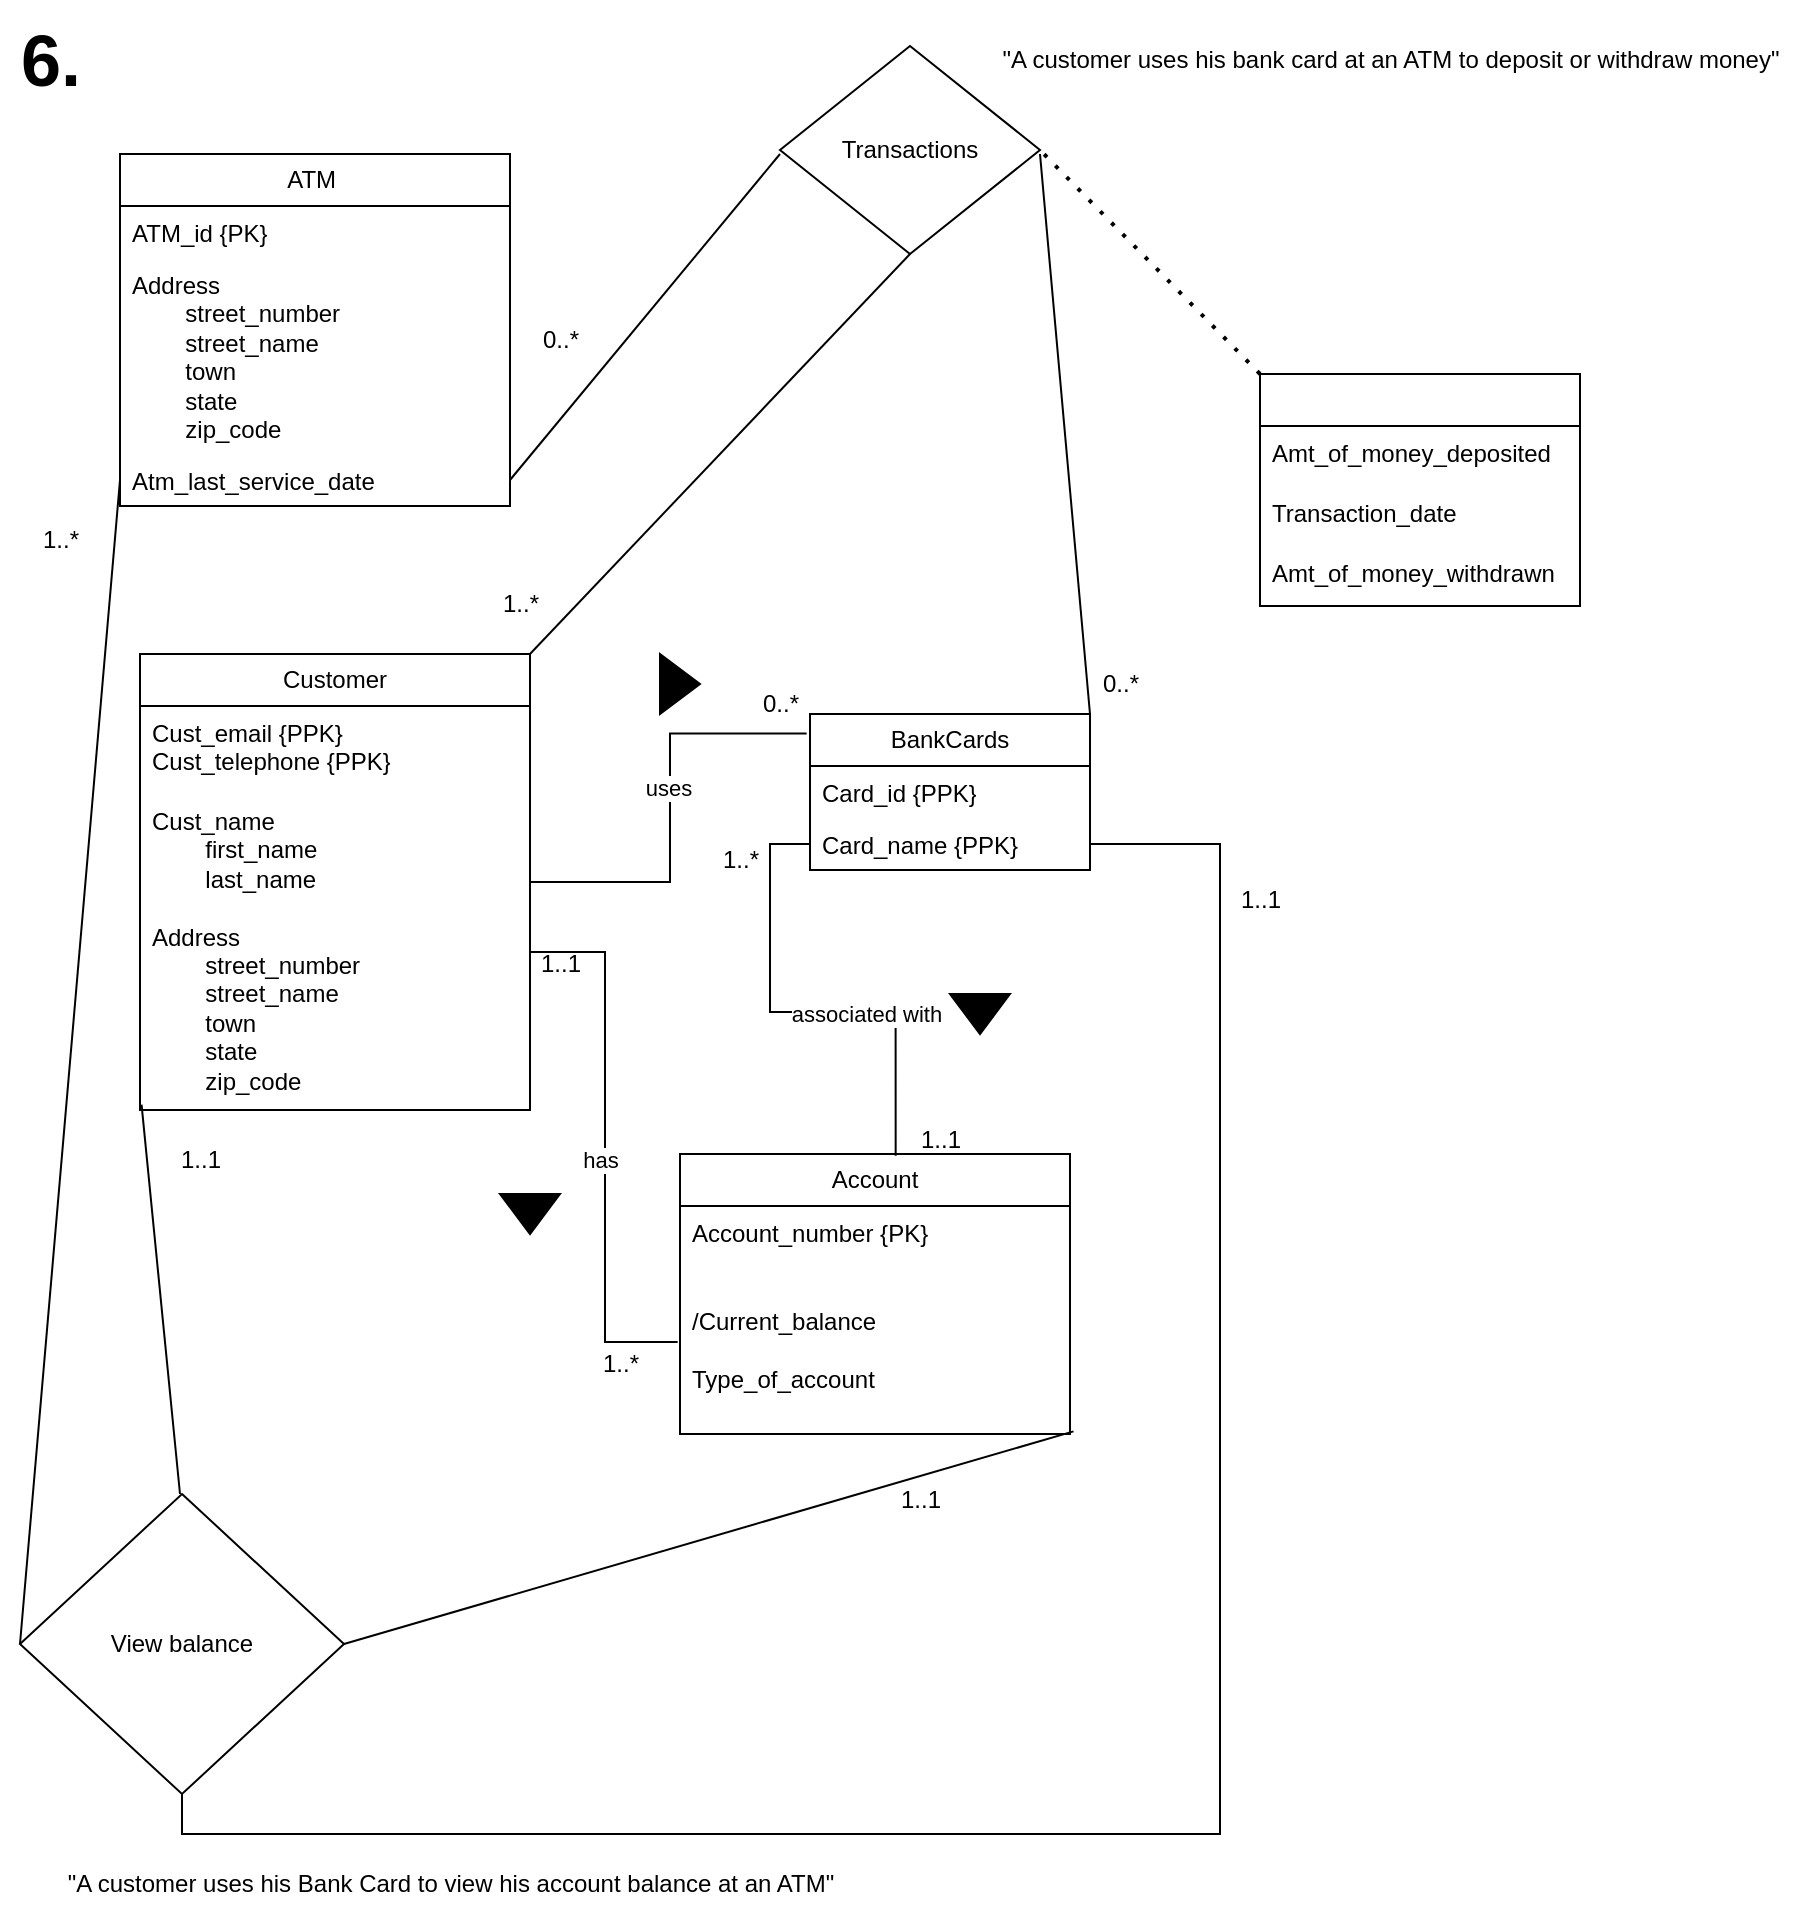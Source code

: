 <mxfile version="26.0.4" pages="2">
  <diagram name="Page-1" id="ic6PuJe5wDA6-Vsm8G3W">
    <mxGraphModel dx="1801" dy="900" grid="1" gridSize="10" guides="1" tooltips="1" connect="1" arrows="1" fold="1" page="1" pageScale="1" pageWidth="850" pageHeight="1100" math="0" shadow="0">
      <root>
        <mxCell id="0" />
        <mxCell id="1" parent="0" />
        <mxCell id="egMRJJg88eFXX2-UW7VG-1" value="&lt;b&gt;&lt;font style=&quot;font-size: 36px;&quot;&gt;6.&amp;nbsp;&lt;/font&gt;&lt;/b&gt;" style="text;html=1;align=center;verticalAlign=middle;resizable=0;points=[];autosize=1;strokeColor=none;fillColor=none;" vertex="1" parent="1">
          <mxGeometry x="20" y="63" width="60" height="60" as="geometry" />
        </mxCell>
        <mxCell id="egMRJJg88eFXX2-UW7VG-2" value="ATM&amp;nbsp;" style="swimlane;fontStyle=0;childLayout=stackLayout;horizontal=1;startSize=26;fillColor=none;horizontalStack=0;resizeParent=1;resizeParentMax=0;resizeLast=0;collapsible=1;marginBottom=0;whiteSpace=wrap;html=1;" vertex="1" parent="1">
          <mxGeometry x="80" y="140" width="195" height="176" as="geometry" />
        </mxCell>
        <mxCell id="egMRJJg88eFXX2-UW7VG-3" value="ATM_id {PK}&amp;nbsp;" style="text;strokeColor=none;fillColor=none;align=left;verticalAlign=top;spacingLeft=4;spacingRight=4;overflow=hidden;rotatable=0;points=[[0,0.5],[1,0.5]];portConstraint=eastwest;whiteSpace=wrap;html=1;" vertex="1" parent="egMRJJg88eFXX2-UW7VG-2">
          <mxGeometry y="26" width="195" height="26" as="geometry" />
        </mxCell>
        <mxCell id="egMRJJg88eFXX2-UW7VG-4" value="Address&lt;div&gt;&lt;span style=&quot;white-space: pre;&quot;&gt;&#x9;&lt;/span&gt;street_number&lt;br&gt;&lt;/div&gt;&lt;div&gt;&lt;span style=&quot;white-space: pre;&quot;&gt;&#x9;&lt;/span&gt;street_name&lt;br&gt;&lt;/div&gt;&lt;div&gt;&lt;span style=&quot;white-space: pre;&quot;&gt;&#x9;&lt;/span&gt;town&lt;br&gt;&lt;/div&gt;&lt;div&gt;&lt;span style=&quot;white-space: pre;&quot;&gt;&#x9;&lt;/span&gt;state&lt;br&gt;&lt;/div&gt;&lt;div&gt;&lt;span style=&quot;white-space: pre;&quot;&gt;&#x9;&lt;/span&gt;zip_code&lt;br&gt;&lt;/div&gt;" style="text;strokeColor=none;fillColor=none;align=left;verticalAlign=top;spacingLeft=4;spacingRight=4;overflow=hidden;rotatable=0;points=[[0,0.5],[1,0.5]];portConstraint=eastwest;whiteSpace=wrap;html=1;" vertex="1" parent="egMRJJg88eFXX2-UW7VG-2">
          <mxGeometry y="52" width="195" height="98" as="geometry" />
        </mxCell>
        <mxCell id="egMRJJg88eFXX2-UW7VG-5" value="Atm_last_service_date" style="text;strokeColor=none;fillColor=none;align=left;verticalAlign=top;spacingLeft=4;spacingRight=4;overflow=hidden;rotatable=0;points=[[0,0.5],[1,0.5]];portConstraint=eastwest;whiteSpace=wrap;html=1;" vertex="1" parent="egMRJJg88eFXX2-UW7VG-2">
          <mxGeometry y="150" width="195" height="26" as="geometry" />
        </mxCell>
        <mxCell id="egMRJJg88eFXX2-UW7VG-6" value="Customer" style="swimlane;fontStyle=0;childLayout=stackLayout;horizontal=1;startSize=26;fillColor=none;horizontalStack=0;resizeParent=1;resizeParentMax=0;resizeLast=0;collapsible=1;marginBottom=0;whiteSpace=wrap;html=1;" vertex="1" parent="1">
          <mxGeometry x="90" y="390" width="195" height="228" as="geometry" />
        </mxCell>
        <mxCell id="egMRJJg88eFXX2-UW7VG-7" value="Cust_email {PPK}&lt;div&gt;Cust_telephone {PPK}&lt;/div&gt;" style="text;strokeColor=none;fillColor=none;align=left;verticalAlign=top;spacingLeft=4;spacingRight=4;overflow=hidden;rotatable=0;points=[[0,0.5],[1,0.5]];portConstraint=eastwest;whiteSpace=wrap;html=1;" vertex="1" parent="egMRJJg88eFXX2-UW7VG-6">
          <mxGeometry y="26" width="195" height="44" as="geometry" />
        </mxCell>
        <mxCell id="egMRJJg88eFXX2-UW7VG-8" value="Cust_name&lt;div&gt;&lt;span style=&quot;white-space: pre;&quot;&gt;&#x9;&lt;/span&gt;first_name&lt;br&gt;&lt;/div&gt;&lt;div&gt;&lt;span style=&quot;white-space: pre;&quot;&gt;&#x9;&lt;/span&gt;last_name&lt;br&gt;&lt;/div&gt;&lt;div&gt;&lt;br&gt;&lt;/div&gt;&lt;div&gt;Address&lt;/div&gt;&lt;div&gt;&lt;span style=&quot;white-space: pre;&quot;&gt;&#x9;&lt;/span&gt;street_number&lt;br&gt;&lt;/div&gt;&lt;div&gt;&lt;span style=&quot;white-space: pre;&quot;&gt;&#x9;&lt;/span&gt;street_name&lt;br&gt;&lt;/div&gt;&lt;div&gt;&lt;span style=&quot;white-space: pre;&quot;&gt;&#x9;&lt;/span&gt;town&lt;br&gt;&lt;/div&gt;&lt;div&gt;&lt;span style=&quot;white-space: pre;&quot;&gt;&#x9;&lt;/span&gt;state&lt;br&gt;&lt;/div&gt;&lt;div&gt;&lt;span style=&quot;white-space: pre;&quot;&gt;&#x9;&lt;/span&gt;zip_code&lt;br&gt;&lt;/div&gt;&lt;div&gt;&lt;br&gt;&lt;/div&gt;" style="text;strokeColor=none;fillColor=none;align=left;verticalAlign=top;spacingLeft=4;spacingRight=4;overflow=hidden;rotatable=0;points=[[0,0.5],[1,0.5]];portConstraint=eastwest;whiteSpace=wrap;html=1;" vertex="1" parent="egMRJJg88eFXX2-UW7VG-6">
          <mxGeometry y="70" width="195" height="158" as="geometry" />
        </mxCell>
        <mxCell id="egMRJJg88eFXX2-UW7VG-11" value="BankCards" style="swimlane;fontStyle=0;childLayout=stackLayout;horizontal=1;startSize=26;fillColor=none;horizontalStack=0;resizeParent=1;resizeParentMax=0;resizeLast=0;collapsible=1;marginBottom=0;whiteSpace=wrap;html=1;" vertex="1" parent="1">
          <mxGeometry x="425" y="420" width="140" height="78" as="geometry">
            <mxRectangle x="425" y="420" width="100" height="30" as="alternateBounds" />
          </mxGeometry>
        </mxCell>
        <mxCell id="egMRJJg88eFXX2-UW7VG-12" value="Card_id {PPK}" style="text;strokeColor=none;fillColor=none;align=left;verticalAlign=top;spacingLeft=4;spacingRight=4;overflow=hidden;rotatable=0;points=[[0,0.5],[1,0.5]];portConstraint=eastwest;whiteSpace=wrap;html=1;" vertex="1" parent="egMRJJg88eFXX2-UW7VG-11">
          <mxGeometry y="26" width="140" height="26" as="geometry" />
        </mxCell>
        <mxCell id="egMRJJg88eFXX2-UW7VG-13" value="Card_name {PPK}" style="text;strokeColor=none;fillColor=none;align=left;verticalAlign=top;spacingLeft=4;spacingRight=4;overflow=hidden;rotatable=0;points=[[0,0.5],[1,0.5]];portConstraint=eastwest;whiteSpace=wrap;html=1;" vertex="1" parent="egMRJJg88eFXX2-UW7VG-11">
          <mxGeometry y="52" width="140" height="26" as="geometry" />
        </mxCell>
        <mxCell id="egMRJJg88eFXX2-UW7VG-15" value="Account" style="swimlane;fontStyle=0;childLayout=stackLayout;horizontal=1;startSize=26;fillColor=none;horizontalStack=0;resizeParent=1;resizeParentMax=0;resizeLast=0;collapsible=1;marginBottom=0;whiteSpace=wrap;html=1;" vertex="1" parent="1">
          <mxGeometry x="360" y="640" width="195" height="140" as="geometry" />
        </mxCell>
        <mxCell id="egMRJJg88eFXX2-UW7VG-16" value="Account_number {PK}" style="text;strokeColor=none;fillColor=none;align=left;verticalAlign=top;spacingLeft=4;spacingRight=4;overflow=hidden;rotatable=0;points=[[0,0.5],[1,0.5]];portConstraint=eastwest;whiteSpace=wrap;html=1;" vertex="1" parent="egMRJJg88eFXX2-UW7VG-15">
          <mxGeometry y="26" width="195" height="44" as="geometry" />
        </mxCell>
        <mxCell id="egMRJJg88eFXX2-UW7VG-17" value="&lt;div&gt;/Current_balance&lt;/div&gt;&lt;div&gt;&lt;br&gt;&lt;/div&gt;&lt;div&gt;Type_of_account&lt;/div&gt;" style="text;strokeColor=none;fillColor=none;align=left;verticalAlign=top;spacingLeft=4;spacingRight=4;overflow=hidden;rotatable=0;points=[[0,0.5],[1,0.5]];portConstraint=eastwest;whiteSpace=wrap;html=1;" vertex="1" parent="egMRJJg88eFXX2-UW7VG-15">
          <mxGeometry y="70" width="195" height="70" as="geometry" />
        </mxCell>
        <mxCell id="egMRJJg88eFXX2-UW7VG-18" style="edgeStyle=orthogonalEdgeStyle;rounded=0;orthogonalLoop=1;jettySize=auto;html=1;entryX=-0.006;entryY=0.343;entryDx=0;entryDy=0;entryPerimeter=0;endArrow=none;endFill=0;" edge="1" parent="1" source="egMRJJg88eFXX2-UW7VG-8" target="egMRJJg88eFXX2-UW7VG-17">
          <mxGeometry relative="1" as="geometry" />
        </mxCell>
        <mxCell id="egMRJJg88eFXX2-UW7VG-19" value="has" style="edgeLabel;html=1;align=center;verticalAlign=middle;resizable=0;points=[];" vertex="1" connectable="0" parent="egMRJJg88eFXX2-UW7VG-18">
          <mxGeometry x="0.044" y="-3" relative="1" as="geometry">
            <mxPoint y="1" as="offset" />
          </mxGeometry>
        </mxCell>
        <mxCell id="egMRJJg88eFXX2-UW7VG-20" value="1..*" style="text;html=1;align=center;verticalAlign=middle;resizable=0;points=[];autosize=1;strokeColor=none;fillColor=none;" vertex="1" parent="1">
          <mxGeometry x="310" y="730" width="40" height="30" as="geometry" />
        </mxCell>
        <mxCell id="egMRJJg88eFXX2-UW7VG-21" value="1..1" style="text;html=1;align=center;verticalAlign=middle;resizable=0;points=[];autosize=1;strokeColor=none;fillColor=none;" vertex="1" parent="1">
          <mxGeometry x="280" y="530" width="40" height="30" as="geometry" />
        </mxCell>
        <mxCell id="egMRJJg88eFXX2-UW7VG-22" value="" style="triangle;whiteSpace=wrap;html=1;fillColor=#000000;direction=south;" vertex="1" parent="1">
          <mxGeometry x="270" y="660" width="30" height="20" as="geometry" />
        </mxCell>
        <mxCell id="egMRJJg88eFXX2-UW7VG-23" style="edgeStyle=orthogonalEdgeStyle;rounded=0;orthogonalLoop=1;jettySize=auto;html=1;entryX=0.553;entryY=0.006;entryDx=0;entryDy=0;entryPerimeter=0;endArrow=none;endFill=0;" edge="1" parent="1" source="egMRJJg88eFXX2-UW7VG-13" target="egMRJJg88eFXX2-UW7VG-15">
          <mxGeometry relative="1" as="geometry" />
        </mxCell>
        <mxCell id="egMRJJg88eFXX2-UW7VG-24" value="associated with" style="edgeLabel;html=1;align=center;verticalAlign=middle;resizable=0;points=[];" vertex="1" connectable="0" parent="egMRJJg88eFXX2-UW7VG-23">
          <mxGeometry x="0.268" y="-1" relative="1" as="geometry">
            <mxPoint as="offset" />
          </mxGeometry>
        </mxCell>
        <mxCell id="egMRJJg88eFXX2-UW7VG-25" value="" style="triangle;whiteSpace=wrap;html=1;fillColor=#000000;direction=south;" vertex="1" parent="1">
          <mxGeometry x="495" y="560" width="30" height="20" as="geometry" />
        </mxCell>
        <mxCell id="egMRJJg88eFXX2-UW7VG-26" value="1..1" style="text;html=1;align=center;verticalAlign=middle;resizable=0;points=[];autosize=1;strokeColor=none;fillColor=none;" vertex="1" parent="1">
          <mxGeometry x="470" y="618" width="40" height="30" as="geometry" />
        </mxCell>
        <mxCell id="egMRJJg88eFXX2-UW7VG-27" value="1..*" style="text;html=1;align=center;verticalAlign=middle;resizable=0;points=[];autosize=1;strokeColor=none;fillColor=none;" vertex="1" parent="1">
          <mxGeometry x="370" y="478" width="40" height="30" as="geometry" />
        </mxCell>
        <mxCell id="egMRJJg88eFXX2-UW7VG-32" style="edgeStyle=orthogonalEdgeStyle;rounded=0;orthogonalLoop=1;jettySize=auto;html=1;entryX=-0.012;entryY=0.125;entryDx=0;entryDy=0;entryPerimeter=0;endArrow=none;endFill=0;" edge="1" parent="1" source="egMRJJg88eFXX2-UW7VG-6" target="egMRJJg88eFXX2-UW7VG-11">
          <mxGeometry relative="1" as="geometry" />
        </mxCell>
        <mxCell id="egMRJJg88eFXX2-UW7VG-33" value="uses" style="edgeLabel;html=1;align=center;verticalAlign=middle;resizable=0;points=[];" vertex="1" connectable="0" parent="egMRJJg88eFXX2-UW7VG-32">
          <mxGeometry x="0.106" y="1" relative="1" as="geometry">
            <mxPoint as="offset" />
          </mxGeometry>
        </mxCell>
        <mxCell id="egMRJJg88eFXX2-UW7VG-34" value="" style="triangle;whiteSpace=wrap;html=1;fillColor=#000000;direction=east;" vertex="1" parent="1">
          <mxGeometry x="350" y="390" width="20" height="30" as="geometry" />
        </mxCell>
        <mxCell id="egMRJJg88eFXX2-UW7VG-35" value="0..*" style="text;html=1;align=center;verticalAlign=middle;resizable=0;points=[];autosize=1;strokeColor=none;fillColor=none;" vertex="1" parent="1">
          <mxGeometry x="390" y="400" width="40" height="30" as="geometry" />
        </mxCell>
        <mxCell id="8uRmYEmezhyoSR5zkV-J-1" value="Transactions" style="rhombus;whiteSpace=wrap;html=1;" vertex="1" parent="1">
          <mxGeometry x="410" y="86" width="130" height="104" as="geometry" />
        </mxCell>
        <mxCell id="8uRmYEmezhyoSR5zkV-J-2" value="" style="endArrow=none;html=1;rounded=0;exitX=1;exitY=0.5;exitDx=0;exitDy=0;" edge="1" parent="1" source="egMRJJg88eFXX2-UW7VG-5">
          <mxGeometry width="50" height="50" relative="1" as="geometry">
            <mxPoint x="360" y="190" as="sourcePoint" />
            <mxPoint x="410" y="140" as="targetPoint" />
          </mxGeometry>
        </mxCell>
        <mxCell id="8uRmYEmezhyoSR5zkV-J-3" value="" style="endArrow=none;html=1;rounded=0;exitX=1;exitY=0;exitDx=0;exitDy=0;" edge="1" parent="1" source="egMRJJg88eFXX2-UW7VG-6">
          <mxGeometry width="50" height="50" relative="1" as="geometry">
            <mxPoint x="425" y="240" as="sourcePoint" />
            <mxPoint x="475" y="190" as="targetPoint" />
          </mxGeometry>
        </mxCell>
        <mxCell id="8uRmYEmezhyoSR5zkV-J-4" value="" style="endArrow=none;html=1;rounded=0;exitX=1;exitY=0;exitDx=0;exitDy=0;" edge="1" parent="1" source="egMRJJg88eFXX2-UW7VG-11">
          <mxGeometry width="50" height="50" relative="1" as="geometry">
            <mxPoint x="490" y="190" as="sourcePoint" />
            <mxPoint x="540" y="140" as="targetPoint" />
          </mxGeometry>
        </mxCell>
        <mxCell id="8uRmYEmezhyoSR5zkV-J-8" value="" style="swimlane;fontStyle=0;childLayout=stackLayout;horizontal=1;startSize=26;horizontalStack=0;resizeParent=1;resizeParentMax=0;resizeLast=0;collapsible=1;marginBottom=0;align=center;fontSize=14;" vertex="1" parent="1">
          <mxGeometry x="650" y="250" width="160" height="116" as="geometry" />
        </mxCell>
        <mxCell id="8uRmYEmezhyoSR5zkV-J-9" value="Amt_of_money_deposited" style="text;strokeColor=none;fillColor=none;spacingLeft=4;spacingRight=4;overflow=hidden;rotatable=0;points=[[0,0.5],[1,0.5]];portConstraint=eastwest;fontSize=12;whiteSpace=wrap;html=1;" vertex="1" parent="8uRmYEmezhyoSR5zkV-J-8">
          <mxGeometry y="26" width="160" height="30" as="geometry" />
        </mxCell>
        <mxCell id="8uRmYEmezhyoSR5zkV-J-10" value="Transaction_date" style="text;strokeColor=none;fillColor=none;spacingLeft=4;spacingRight=4;overflow=hidden;rotatable=0;points=[[0,0.5],[1,0.5]];portConstraint=eastwest;fontSize=12;whiteSpace=wrap;html=1;" vertex="1" parent="8uRmYEmezhyoSR5zkV-J-8">
          <mxGeometry y="56" width="160" height="30" as="geometry" />
        </mxCell>
        <mxCell id="8uRmYEmezhyoSR5zkV-J-11" value="Amt_of_money_withdrawn" style="text;strokeColor=none;fillColor=none;spacingLeft=4;spacingRight=4;overflow=hidden;rotatable=0;points=[[0,0.5],[1,0.5]];portConstraint=eastwest;fontSize=12;whiteSpace=wrap;html=1;" vertex="1" parent="8uRmYEmezhyoSR5zkV-J-8">
          <mxGeometry y="86" width="160" height="30" as="geometry" />
        </mxCell>
        <mxCell id="8uRmYEmezhyoSR5zkV-J-12" value="" style="endArrow=none;dashed=1;html=1;dashPattern=1 3;strokeWidth=2;rounded=0;entryX=1;entryY=0.5;entryDx=0;entryDy=0;" edge="1" parent="1" target="8uRmYEmezhyoSR5zkV-J-1">
          <mxGeometry width="50" height="50" relative="1" as="geometry">
            <mxPoint x="650" y="250" as="sourcePoint" />
            <mxPoint x="700" y="200" as="targetPoint" />
          </mxGeometry>
        </mxCell>
        <mxCell id="8uRmYEmezhyoSR5zkV-J-13" value="&quot;A customer uses his bank card at an ATM to deposit or withdraw money&quot;" style="text;html=1;align=center;verticalAlign=middle;resizable=0;points=[];autosize=1;strokeColor=none;fillColor=none;" vertex="1" parent="1">
          <mxGeometry x="510" y="78" width="410" height="30" as="geometry" />
        </mxCell>
        <mxCell id="8uRmYEmezhyoSR5zkV-J-14" value="0..*" style="text;html=1;align=center;verticalAlign=middle;resizable=0;points=[];autosize=1;strokeColor=none;fillColor=none;" vertex="1" parent="1">
          <mxGeometry x="280" y="218" width="40" height="30" as="geometry" />
        </mxCell>
        <mxCell id="8uRmYEmezhyoSR5zkV-J-15" value="1..*" style="text;html=1;align=center;verticalAlign=middle;resizable=0;points=[];autosize=1;strokeColor=none;fillColor=none;" vertex="1" parent="1">
          <mxGeometry x="260" y="350" width="40" height="30" as="geometry" />
        </mxCell>
        <mxCell id="8uRmYEmezhyoSR5zkV-J-16" value="0..*" style="text;html=1;align=center;verticalAlign=middle;resizable=0;points=[];autosize=1;strokeColor=none;fillColor=none;" vertex="1" parent="1">
          <mxGeometry x="560" y="390" width="40" height="30" as="geometry" />
        </mxCell>
        <mxCell id="8uRmYEmezhyoSR5zkV-J-19" value="View balance" style="rhombus;whiteSpace=wrap;html=1;" vertex="1" parent="1">
          <mxGeometry x="30" y="810" width="162" height="150" as="geometry" />
        </mxCell>
        <mxCell id="8uRmYEmezhyoSR5zkV-J-20" value="" style="endArrow=none;html=1;rounded=0;entryX=0;entryY=0.5;entryDx=0;entryDy=0;exitX=0;exitY=0.5;exitDx=0;exitDy=0;" edge="1" parent="1" source="8uRmYEmezhyoSR5zkV-J-19" target="egMRJJg88eFXX2-UW7VG-5">
          <mxGeometry width="50" height="50" relative="1" as="geometry">
            <mxPoint x="60" y="900" as="sourcePoint" />
            <mxPoint x="110" y="850" as="targetPoint" />
          </mxGeometry>
        </mxCell>
        <mxCell id="8uRmYEmezhyoSR5zkV-J-21" value="" style="endArrow=none;html=1;rounded=0;exitX=1;exitY=0.5;exitDx=0;exitDy=0;entryX=1.009;entryY=0.981;entryDx=0;entryDy=0;entryPerimeter=0;" edge="1" parent="1" source="8uRmYEmezhyoSR5zkV-J-19" target="egMRJJg88eFXX2-UW7VG-17">
          <mxGeometry width="50" height="50" relative="1" as="geometry">
            <mxPoint x="220" y="880" as="sourcePoint" />
            <mxPoint x="270" y="830" as="targetPoint" />
          </mxGeometry>
        </mxCell>
        <mxCell id="8uRmYEmezhyoSR5zkV-J-22" style="edgeStyle=orthogonalEdgeStyle;rounded=0;orthogonalLoop=1;jettySize=auto;html=1;entryX=0.5;entryY=1;entryDx=0;entryDy=0;endArrow=none;endFill=0;" edge="1" parent="1" source="egMRJJg88eFXX2-UW7VG-13" target="8uRmYEmezhyoSR5zkV-J-19">
          <mxGeometry relative="1" as="geometry">
            <Array as="points">
              <mxPoint x="630" y="485" />
              <mxPoint x="630" y="980" />
              <mxPoint x="111" y="980" />
            </Array>
          </mxGeometry>
        </mxCell>
        <mxCell id="8uRmYEmezhyoSR5zkV-J-23" value="" style="endArrow=none;html=1;rounded=0;entryX=0.004;entryY=0.983;entryDx=0;entryDy=0;entryPerimeter=0;" edge="1" parent="1" target="egMRJJg88eFXX2-UW7VG-8">
          <mxGeometry width="50" height="50" relative="1" as="geometry">
            <mxPoint x="110" y="810" as="sourcePoint" />
            <mxPoint x="160" y="760" as="targetPoint" />
          </mxGeometry>
        </mxCell>
        <mxCell id="8uRmYEmezhyoSR5zkV-J-24" value="&quot;A customer uses his Bank Card to view his account balance at an ATM&quot;" style="text;html=1;align=center;verticalAlign=middle;resizable=0;points=[];autosize=1;strokeColor=none;fillColor=none;" vertex="1" parent="1">
          <mxGeometry x="40" y="990" width="410" height="30" as="geometry" />
        </mxCell>
        <mxCell id="8uRmYEmezhyoSR5zkV-J-25" value="1..1" style="text;html=1;align=center;verticalAlign=middle;resizable=0;points=[];autosize=1;strokeColor=none;fillColor=none;" vertex="1" parent="1">
          <mxGeometry x="460" y="798" width="40" height="30" as="geometry" />
        </mxCell>
        <mxCell id="8uRmYEmezhyoSR5zkV-J-26" value="1..1" style="text;html=1;align=center;verticalAlign=middle;resizable=0;points=[];autosize=1;strokeColor=none;fillColor=none;" vertex="1" parent="1">
          <mxGeometry x="630" y="498" width="40" height="30" as="geometry" />
        </mxCell>
        <mxCell id="8uRmYEmezhyoSR5zkV-J-27" value="1..1" style="text;html=1;align=center;verticalAlign=middle;resizable=0;points=[];autosize=1;strokeColor=none;fillColor=none;" vertex="1" parent="1">
          <mxGeometry x="100" y="628" width="40" height="30" as="geometry" />
        </mxCell>
        <mxCell id="8uRmYEmezhyoSR5zkV-J-28" value="1..*" style="text;html=1;align=center;verticalAlign=middle;resizable=0;points=[];autosize=1;strokeColor=none;fillColor=none;" vertex="1" parent="1">
          <mxGeometry x="30" y="318" width="40" height="30" as="geometry" />
        </mxCell>
      </root>
    </mxGraphModel>
  </diagram>
  <diagram id="ZJEWFjLAUz1r3qrh0vkE" name="Page-2">
    <mxGraphModel dx="2960" dy="1125" grid="1" gridSize="10" guides="1" tooltips="1" connect="1" arrows="1" fold="1" page="1" pageScale="1" pageWidth="850" pageHeight="1100" math="0" shadow="0">
      <root>
        <mxCell id="0" />
        <mxCell id="1" parent="0" />
        <mxCell id="r62GGfY31DKxnHIfkir5-1" value="&lt;b&gt;&lt;font style=&quot;font-size: 48px;&quot;&gt;7.&lt;/font&gt;&lt;/b&gt;" style="text;html=1;align=center;verticalAlign=middle;resizable=0;points=[];autosize=1;strokeColor=none;fillColor=none;rounded=0;" parent="1" vertex="1">
          <mxGeometry x="-260" y="180" width="60" height="70" as="geometry" />
        </mxCell>
        <mxCell id="QwDE22gR_4eCaTqbfIhT-1" value="&lt;div style=&quot;text-align: justify;&quot;&gt;&lt;br&gt;&lt;/div&gt;" style="text;html=1;align=left;verticalAlign=middle;resizable=0;points=[];autosize=1;strokeColor=none;fillColor=none;rounded=0;" parent="1" vertex="1">
          <mxGeometry x="80" y="154" width="20" height="30" as="geometry" />
        </mxCell>
        <mxCell id="QwDE22gR_4eCaTqbfIhT-26" style="edgeStyle=orthogonalEdgeStyle;rounded=0;orthogonalLoop=1;jettySize=auto;html=1;entryX=0;entryY=0.5;entryDx=0;entryDy=0;endArrow=none;endFill=0;" parent="1" source="QwDE22gR_4eCaTqbfIhT-2" target="QwDE22gR_4eCaTqbfIhT-12" edge="1">
          <mxGeometry relative="1" as="geometry" />
        </mxCell>
        <mxCell id="QwDE22gR_4eCaTqbfIhT-27" value="makes" style="edgeLabel;html=1;align=center;verticalAlign=middle;resizable=0;points=[];rounded=0;" parent="QwDE22gR_4eCaTqbfIhT-26" vertex="1" connectable="0">
          <mxGeometry x="0.035" y="1" relative="1" as="geometry">
            <mxPoint as="offset" />
          </mxGeometry>
        </mxCell>
        <mxCell id="QwDE22gR_4eCaTqbfIhT-2" value="Customer" style="swimlane;fontStyle=0;childLayout=stackLayout;horizontal=1;startSize=26;horizontalStack=0;resizeParent=1;resizeParentMax=0;resizeLast=0;collapsible=1;marginBottom=0;align=center;fontSize=14;rounded=0;" parent="1" vertex="1">
          <mxGeometry x="80" y="380" width="160" height="230" as="geometry" />
        </mxCell>
        <mxCell id="QwDE22gR_4eCaTqbfIhT-3" value="Customer_id {PK}&lt;div&gt;Phone_Number {AK}&lt;br&gt;&lt;/div&gt;" style="text;strokeColor=none;fillColor=none;spacingLeft=4;spacingRight=4;overflow=hidden;rotatable=0;points=[[0,0.5],[1,0.5]];portConstraint=eastwest;fontSize=12;whiteSpace=wrap;html=1;rounded=0;" parent="QwDE22gR_4eCaTqbfIhT-2" vertex="1">
          <mxGeometry y="26" width="160" height="34" as="geometry" />
        </mxCell>
        <mxCell id="QwDE22gR_4eCaTqbfIhT-4" value="Name&lt;div&gt;&lt;span style=&quot;white-space: pre;&quot;&gt;&#x9;&lt;/span&gt;first_name&lt;br&gt;&lt;/div&gt;&lt;div&gt;&lt;span style=&quot;white-space: pre;&quot;&gt;&#x9;&lt;/span&gt;last_name&lt;br&gt;&lt;/div&gt;" style="text;strokeColor=none;fillColor=none;spacingLeft=4;spacingRight=4;overflow=hidden;rotatable=0;points=[[0,0.5],[1,0.5]];portConstraint=eastwest;fontSize=12;whiteSpace=wrap;html=1;rounded=0;" parent="QwDE22gR_4eCaTqbfIhT-2" vertex="1">
          <mxGeometry y="60" width="160" height="50" as="geometry" />
        </mxCell>
        <mxCell id="QwDE22gR_4eCaTqbfIhT-5" value="Email_id&lt;div&gt;Address&lt;/div&gt;&lt;div&gt;&lt;span style=&quot;white-space: pre;&quot;&gt;&#x9;&lt;/span&gt;street_number&lt;br&gt;&lt;/div&gt;&lt;div&gt;&lt;span style=&quot;white-space: pre;&quot;&gt;&#x9;&lt;/span&gt;street_name&lt;br&gt;&lt;/div&gt;&lt;div&gt;&lt;span style=&quot;white-space: pre;&quot;&gt;&#x9;&lt;/span&gt;town&lt;br&gt;&lt;/div&gt;&lt;div&gt;&lt;span style=&quot;white-space: pre;&quot;&gt;&#x9;&lt;/span&gt;city&lt;br&gt;&lt;/div&gt;&lt;div&gt;&lt;span style=&quot;white-space: pre;&quot;&gt;&#x9;&lt;/span&gt;zipcode&lt;br&gt;&lt;/div&gt;&lt;div&gt;&lt;span style=&quot;white-space: pre;&quot;&gt;&#x9;&lt;/span&gt;&lt;br&gt;&lt;/div&gt;" style="text;strokeColor=none;fillColor=none;spacingLeft=4;spacingRight=4;overflow=hidden;rotatable=0;points=[[0,0.5],[1,0.5]];portConstraint=eastwest;fontSize=12;whiteSpace=wrap;html=1;rounded=0;" parent="QwDE22gR_4eCaTqbfIhT-2" vertex="1">
          <mxGeometry y="110" width="160" height="120" as="geometry" />
        </mxCell>
        <mxCell id="QwDE22gR_4eCaTqbfIhT-6" value="Table" style="swimlane;fontStyle=0;childLayout=stackLayout;horizontal=1;startSize=26;horizontalStack=0;resizeParent=1;resizeParentMax=0;resizeLast=0;collapsible=1;marginBottom=0;align=center;fontSize=14;rounded=0;" parent="1" vertex="1">
          <mxGeometry x="780" y="550" width="160" height="150" as="geometry" />
        </mxCell>
        <mxCell id="QwDE22gR_4eCaTqbfIhT-7" value="Table_id {PK}" style="text;strokeColor=none;fillColor=none;spacingLeft=4;spacingRight=4;overflow=hidden;rotatable=0;points=[[0,0.5],[1,0.5]];portConstraint=eastwest;fontSize=12;whiteSpace=wrap;html=1;rounded=0;" parent="QwDE22gR_4eCaTqbfIhT-6" vertex="1">
          <mxGeometry y="26" width="160" height="30" as="geometry" />
        </mxCell>
        <mxCell id="QwDE22gR_4eCaTqbfIhT-9" value="Capacity [2...10]&lt;div&gt;&lt;br&gt;&lt;/div&gt;&lt;div&gt;Location&lt;/div&gt;&lt;div&gt;&lt;br&gt;&lt;/div&gt;&lt;div&gt;Availiabilty_status&lt;/div&gt;" style="text;strokeColor=none;fillColor=none;spacingLeft=4;spacingRight=4;overflow=hidden;rotatable=0;points=[[0,0.5],[1,0.5]];portConstraint=eastwest;fontSize=12;whiteSpace=wrap;html=1;rounded=0;" parent="QwDE22gR_4eCaTqbfIhT-6" vertex="1">
          <mxGeometry y="56" width="160" height="94" as="geometry" />
        </mxCell>
        <mxCell id="QwDE22gR_4eCaTqbfIhT-10" value="Reservation" style="swimlane;fontStyle=0;childLayout=stackLayout;horizontal=1;startSize=26;horizontalStack=0;resizeParent=1;resizeParentMax=0;resizeLast=0;collapsible=1;marginBottom=0;align=center;fontSize=14;rounded=0;" parent="1" vertex="1">
          <mxGeometry x="620" y="314" width="160" height="140" as="geometry" />
        </mxCell>
        <mxCell id="QwDE22gR_4eCaTqbfIhT-11" value="Reservation_id {PPK}" style="text;strokeColor=none;fillColor=none;spacingLeft=4;spacingRight=4;overflow=hidden;rotatable=0;points=[[0,0.5],[1,0.5]];portConstraint=eastwest;fontSize=12;whiteSpace=wrap;html=1;rounded=0;" parent="QwDE22gR_4eCaTqbfIhT-10" vertex="1">
          <mxGeometry y="26" width="160" height="30" as="geometry" />
        </mxCell>
        <mxCell id="QwDE22gR_4eCaTqbfIhT-12" value="Table_id {PPK}&lt;div&gt;Customer_name&lt;br&gt;&lt;div&gt;Party_size&lt;/div&gt;&lt;div&gt;Special_requests&lt;/div&gt;&lt;/div&gt;" style="text;strokeColor=none;fillColor=none;spacingLeft=4;spacingRight=4;overflow=hidden;rotatable=0;points=[[0,0.5],[1,0.5]];portConstraint=eastwest;fontSize=12;whiteSpace=wrap;html=1;rounded=0;" parent="QwDE22gR_4eCaTqbfIhT-10" vertex="1">
          <mxGeometry y="56" width="160" height="84" as="geometry" />
        </mxCell>
        <mxCell id="QwDE22gR_4eCaTqbfIhT-14" value="Waiter" style="swimlane;fontStyle=0;childLayout=stackLayout;horizontal=1;startSize=26;horizontalStack=0;resizeParent=1;resizeParentMax=0;resizeLast=0;collapsible=1;marginBottom=0;align=center;fontSize=14;rounded=0;" parent="1" vertex="1">
          <mxGeometry x="70" y="740" width="160" height="360" as="geometry" />
        </mxCell>
        <mxCell id="QwDE22gR_4eCaTqbfIhT-15" value="Waiter_id {PK}" style="text;strokeColor=none;fillColor=none;spacingLeft=4;spacingRight=4;overflow=hidden;rotatable=0;points=[[0,0.5],[1,0.5]];portConstraint=eastwest;fontSize=12;whiteSpace=wrap;html=1;rounded=0;" parent="QwDE22gR_4eCaTqbfIhT-14" vertex="1">
          <mxGeometry y="26" width="160" height="30" as="geometry" />
        </mxCell>
        <mxCell id="QwDE22gR_4eCaTqbfIhT-16" value="Name&lt;div&gt;&lt;span style=&quot;white-space: pre;&quot;&gt;&#x9;&lt;/span&gt;first_name&lt;br&gt;&lt;/div&gt;&lt;div&gt;&lt;span style=&quot;white-space: pre;&quot;&gt;&#x9;&lt;/span&gt;last_name&lt;br&gt;&lt;/div&gt;&lt;div&gt;&lt;br&gt;&lt;/div&gt;&lt;div&gt;Gender&lt;/div&gt;" style="text;strokeColor=none;fillColor=none;spacingLeft=4;spacingRight=4;overflow=hidden;rotatable=0;points=[[0,0.5],[1,0.5]];portConstraint=eastwest;fontSize=12;whiteSpace=wrap;html=1;rounded=0;" parent="QwDE22gR_4eCaTqbfIhT-14" vertex="1">
          <mxGeometry y="56" width="160" height="84" as="geometry" />
        </mxCell>
        <mxCell id="QwDE22gR_4eCaTqbfIhT-17" value="Shift_time&lt;div&gt;&lt;br&gt;&lt;/div&gt;&lt;div&gt;Salary&lt;/div&gt;&lt;div&gt;&lt;br&gt;&lt;/div&gt;&lt;div&gt;Phone_Number {AK}&lt;/div&gt;&lt;div&gt;&lt;br&gt;&lt;/div&gt;&lt;div&gt;Email_id&lt;div&gt;&lt;br&gt;&lt;/div&gt;&lt;div&gt;Address&lt;/div&gt;&lt;div&gt;&lt;span style=&quot;white-space: pre;&quot;&gt;&#x9;&lt;/span&gt;street_number&lt;br&gt;&lt;/div&gt;&lt;div&gt;&lt;span style=&quot;white-space: pre;&quot;&gt;&#x9;&lt;/span&gt;street_name&lt;br&gt;&lt;/div&gt;&lt;div&gt;&lt;span style=&quot;white-space: pre;&quot;&gt;&#x9;&lt;/span&gt;town&lt;br&gt;&lt;/div&gt;&lt;div&gt;&lt;span style=&quot;white-space: pre;&quot;&gt;&#x9;&lt;/span&gt;city&lt;br&gt;&lt;/div&gt;&lt;div&gt;&lt;span style=&quot;white-space: pre;&quot;&gt;&#x9;&lt;/span&gt;zipcode&lt;/div&gt;&lt;/div&gt;" style="text;strokeColor=none;fillColor=none;spacingLeft=4;spacingRight=4;overflow=hidden;rotatable=0;points=[[0,0.5],[1,0.5]];portConstraint=eastwest;fontSize=12;whiteSpace=wrap;html=1;rounded=0;" parent="QwDE22gR_4eCaTqbfIhT-14" vertex="1">
          <mxGeometry y="140" width="160" height="220" as="geometry" />
        </mxCell>
        <mxCell id="QwDE22gR_4eCaTqbfIhT-18" value="Order" style="swimlane;fontStyle=0;childLayout=stackLayout;horizontal=1;startSize=26;horizontalStack=0;resizeParent=1;resizeParentMax=0;resizeLast=0;collapsible=1;marginBottom=0;align=center;fontSize=14;rounded=0;" parent="1" vertex="1">
          <mxGeometry x="340" y="845" width="160" height="174" as="geometry" />
        </mxCell>
        <mxCell id="QwDE22gR_4eCaTqbfIhT-19" value="Order_id {PK}" style="text;strokeColor=none;fillColor=none;spacingLeft=4;spacingRight=4;overflow=hidden;rotatable=0;points=[[0,0.5],[1,0.5]];portConstraint=eastwest;fontSize=12;whiteSpace=wrap;html=1;rounded=0;" parent="QwDE22gR_4eCaTqbfIhT-18" vertex="1">
          <mxGeometry y="26" width="160" height="24" as="geometry" />
        </mxCell>
        <mxCell id="QwDE22gR_4eCaTqbfIhT-21" value="&lt;div&gt;Payment_method&lt;/div&gt;&lt;div&gt;Payment_status&lt;/div&gt;&lt;div&gt;Special_instructions&lt;/div&gt;&lt;div&gt;Order_status&lt;/div&gt;&lt;div&gt;Service_charge&lt;/div&gt;&lt;div&gt;Discount&lt;/div&gt;&lt;div&gt;Tax_amount&lt;/div&gt;&lt;div&gt;/Total_amount&lt;/div&gt;&lt;div&gt;&lt;br&gt;&lt;/div&gt;&lt;div&gt;&lt;br&gt;&lt;/div&gt;" style="text;strokeColor=none;fillColor=none;spacingLeft=4;spacingRight=4;overflow=hidden;rotatable=0;points=[[0,0.5],[1,0.5]];portConstraint=eastwest;fontSize=12;whiteSpace=wrap;html=1;rounded=0;" parent="QwDE22gR_4eCaTqbfIhT-18" vertex="1">
          <mxGeometry y="50" width="160" height="124" as="geometry" />
        </mxCell>
        <mxCell id="QwDE22gR_4eCaTqbfIhT-22" value="Dish" style="swimlane;fontStyle=0;childLayout=stackLayout;horizontal=1;startSize=26;horizontalStack=0;resizeParent=1;resizeParentMax=0;resizeLast=0;collapsible=1;marginBottom=0;align=center;fontSize=14;rounded=0;" parent="1" vertex="1">
          <mxGeometry x="620" y="845" width="160" height="180" as="geometry" />
        </mxCell>
        <mxCell id="QwDE22gR_4eCaTqbfIhT-23" value="Dish_id {PK}" style="text;strokeColor=none;fillColor=none;spacingLeft=4;spacingRight=4;overflow=hidden;rotatable=0;points=[[0,0.5],[1,0.5]];portConstraint=eastwest;fontSize=12;whiteSpace=wrap;html=1;rounded=0;" parent="QwDE22gR_4eCaTqbfIhT-22" vertex="1">
          <mxGeometry y="26" width="160" height="24" as="geometry" />
        </mxCell>
        <mxCell id="QwDE22gR_4eCaTqbfIhT-24" value="Dish_name&lt;div&gt;Category&lt;/div&gt;&lt;div&gt;Ingredients&lt;/div&gt;&lt;div&gt;Preparation_time&lt;/div&gt;&lt;div&gt;Calories&lt;/div&gt;&lt;div&gt;Chef_special&lt;/div&gt;&lt;div&gt;Spice_level&lt;/div&gt;" style="text;strokeColor=none;fillColor=none;spacingLeft=4;spacingRight=4;overflow=hidden;rotatable=0;points=[[0,0.5],[1,0.5]];portConstraint=eastwest;fontSize=12;whiteSpace=wrap;html=1;rounded=0;" parent="QwDE22gR_4eCaTqbfIhT-22" vertex="1">
          <mxGeometry y="50" width="160" height="110" as="geometry" />
        </mxCell>
        <mxCell id="QwDE22gR_4eCaTqbfIhT-25" value="&lt;div&gt;Price&lt;/div&gt;" style="text;strokeColor=none;fillColor=none;spacingLeft=4;spacingRight=4;overflow=hidden;rotatable=0;points=[[0,0.5],[1,0.5]];portConstraint=eastwest;fontSize=12;whiteSpace=wrap;html=1;rounded=0;" parent="QwDE22gR_4eCaTqbfIhT-22" vertex="1">
          <mxGeometry y="160" width="160" height="20" as="geometry" />
        </mxCell>
        <mxCell id="QwDE22gR_4eCaTqbfIhT-28" value="&lt;span style=&quot;color: rgba(0, 0, 0, 0); font-family: monospace; font-size: 0px; text-align: start;&quot;&gt;%3CmxGraphModel%3E%3Croot%3E%3CmxCell%20id%3D%220%22%2F%3E%3CmxCell%20id%3D%221%22%20parent%3D%220%22%2F%3E%3CmxCell%20id%3D%222%22%20value%3D%22%22%20style%3D%22verticalLabelPosition%3Dbottom%3BverticalAlign%3Dtop%3Bhtml%3D1%3Bshape%3Dmxgraph.basic.acute_triangle%3Bdx%3D0.5%3BfillColor%3D%23000000%3Bdirection%3Dsouth%3B%22%20vertex%3D%221%22%20parent%3D%221%22%3E%3CmxGeometry%20x%3D%22580%22%20y%3D%22590%22%20width%3D%2220%22%20height%3D%2240%22%20as%3D%22geometry%22%2F%3E%3C%2FmxCell%3E%3C%2Froot%3E%3C%2FmxGraphModel%3E&lt;/span&gt;" style="verticalLabelPosition=bottom;verticalAlign=top;html=1;shape=mxgraph.basic.acute_triangle;dx=0.5;fillColor=#000000;direction=south;rounded=0;" parent="1" vertex="1">
          <mxGeometry x="390" y="428" width="20" height="40" as="geometry" />
        </mxCell>
        <mxCell id="QwDE22gR_4eCaTqbfIhT-33" value="1..*" style="text;html=1;align=center;verticalAlign=middle;resizable=0;points=[];autosize=1;strokeColor=none;fillColor=none;rounded=0;" parent="1" vertex="1">
          <mxGeometry x="580" y="405" width="40" height="30" as="geometry" />
        </mxCell>
        <mxCell id="QwDE22gR_4eCaTqbfIhT-34" value="1..1" style="text;html=1;align=center;verticalAlign=middle;resizable=0;points=[];autosize=1;strokeColor=none;fillColor=none;rounded=0;" parent="1" vertex="1">
          <mxGeometry x="240" y="468" width="40" height="30" as="geometry" />
        </mxCell>
        <mxCell id="QwDE22gR_4eCaTqbfIhT-35" style="edgeStyle=orthogonalEdgeStyle;rounded=0;orthogonalLoop=1;jettySize=auto;html=1;entryX=0.534;entryY=1.031;entryDx=0;entryDy=0;entryPerimeter=0;endArrow=none;endFill=0;" parent="1" source="QwDE22gR_4eCaTqbfIhT-6" target="QwDE22gR_4eCaTqbfIhT-12" edge="1">
          <mxGeometry relative="1" as="geometry">
            <mxPoint x="656.88" y="520.324" as="targetPoint" />
            <Array as="points">
              <mxPoint x="860" y="490" />
              <mxPoint x="705" y="490" />
            </Array>
          </mxGeometry>
        </mxCell>
        <mxCell id="QwDE22gR_4eCaTqbfIhT-36" value="has" style="edgeLabel;html=1;align=center;verticalAlign=middle;resizable=0;points=[];rounded=0;" parent="QwDE22gR_4eCaTqbfIhT-35" vertex="1" connectable="0">
          <mxGeometry x="0.276" relative="1" as="geometry">
            <mxPoint as="offset" />
          </mxGeometry>
        </mxCell>
        <mxCell id="QwDE22gR_4eCaTqbfIhT-37" value="1..*" style="text;html=1;align=center;verticalAlign=middle;resizable=0;points=[];autosize=1;strokeColor=none;fillColor=none;rounded=0;" parent="1" vertex="1">
          <mxGeometry x="670" y="468" width="40" height="30" as="geometry" />
        </mxCell>
        <mxCell id="QwDE22gR_4eCaTqbfIhT-39" value="1..1" style="text;html=1;align=center;verticalAlign=middle;resizable=0;points=[];autosize=1;strokeColor=none;fillColor=none;rounded=0;" parent="1" vertex="1">
          <mxGeometry x="860" y="520" width="40" height="30" as="geometry" />
        </mxCell>
        <mxCell id="QwDE22gR_4eCaTqbfIhT-40" style="edgeStyle=orthogonalEdgeStyle;rounded=0;orthogonalLoop=1;jettySize=auto;html=1;entryX=-0.005;entryY=0.746;entryDx=0;entryDy=0;entryPerimeter=0;endArrow=none;endFill=0;" parent="1" source="QwDE22gR_4eCaTqbfIhT-5" edge="1">
          <mxGeometry relative="1" as="geometry">
            <mxPoint x="339.2" y="923.38" as="targetPoint" />
          </mxGeometry>
        </mxCell>
        <mxCell id="QwDE22gR_4eCaTqbfIhT-41" value="places" style="edgeLabel;html=1;align=center;verticalAlign=middle;resizable=0;points=[];rounded=0;" parent="QwDE22gR_4eCaTqbfIhT-40" vertex="1" connectable="0">
          <mxGeometry x="-0.175" y="3" relative="1" as="geometry">
            <mxPoint as="offset" />
          </mxGeometry>
        </mxCell>
        <mxCell id="QwDE22gR_4eCaTqbfIhT-43" value="1..*" style="text;html=1;align=center;verticalAlign=middle;resizable=0;points=[];autosize=1;strokeColor=none;fillColor=none;rounded=0;" parent="1" vertex="1">
          <mxGeometry x="300" y="980" width="40" height="30" as="geometry" />
        </mxCell>
        <mxCell id="QwDE22gR_4eCaTqbfIhT-44" value="1..1" style="text;html=1;align=center;verticalAlign=middle;resizable=0;points=[];autosize=1;strokeColor=none;fillColor=none;rounded=0;" parent="1" vertex="1">
          <mxGeometry x="235" y="550" width="40" height="30" as="geometry" />
        </mxCell>
        <mxCell id="QwDE22gR_4eCaTqbfIhT-45" style="edgeStyle=orthogonalEdgeStyle;rounded=0;orthogonalLoop=1;jettySize=auto;html=1;entryX=0.442;entryY=1.001;entryDx=0;entryDy=0;entryPerimeter=0;endArrow=none;endFill=0;" parent="1" source="QwDE22gR_4eCaTqbfIhT-18" target="QwDE22gR_4eCaTqbfIhT-17" edge="1">
          <mxGeometry relative="1" as="geometry">
            <Array as="points">
              <mxPoint x="420" y="1010" />
              <mxPoint x="285" y="1010" />
              <mxPoint x="285" y="1120" />
              <mxPoint x="141" y="1120" />
            </Array>
          </mxGeometry>
        </mxCell>
        <mxCell id="QwDE22gR_4eCaTqbfIhT-46" value="serves" style="edgeLabel;html=1;align=center;verticalAlign=middle;resizable=0;points=[];rounded=0;" parent="QwDE22gR_4eCaTqbfIhT-45" vertex="1" connectable="0">
          <mxGeometry x="-0.179" y="-1" relative="1" as="geometry">
            <mxPoint as="offset" />
          </mxGeometry>
        </mxCell>
        <mxCell id="QwDE22gR_4eCaTqbfIhT-47" value="" style="verticalLabelPosition=bottom;verticalAlign=top;html=1;shape=mxgraph.basic.acute_triangle;dx=0.5;fillColor=#000000;direction=east;rounded=0;" parent="1" vertex="1">
          <mxGeometry x="290" y="1050" width="40" height="20" as="geometry" />
        </mxCell>
        <mxCell id="QwDE22gR_4eCaTqbfIhT-49" value="1..1" style="text;html=1;align=center;verticalAlign=middle;resizable=0;points=[];autosize=1;strokeColor=none;fillColor=none;rounded=0;" parent="1" vertex="1">
          <mxGeometry x="100" y="1098" width="40" height="30" as="geometry" />
        </mxCell>
        <mxCell id="QwDE22gR_4eCaTqbfIhT-50" style="edgeStyle=orthogonalEdgeStyle;rounded=0;orthogonalLoop=1;jettySize=auto;html=1;entryX=0.524;entryY=0.998;entryDx=0;entryDy=0;entryPerimeter=0;endArrow=none;endFill=0;" parent="1" source="QwDE22gR_4eCaTqbfIhT-18" target="QwDE22gR_4eCaTqbfIhT-25" edge="1">
          <mxGeometry relative="1" as="geometry" />
        </mxCell>
        <mxCell id="QwDE22gR_4eCaTqbfIhT-51" value="contains" style="edgeLabel;html=1;align=center;verticalAlign=middle;resizable=0;points=[];rounded=0;" parent="QwDE22gR_4eCaTqbfIhT-50" vertex="1" connectable="0">
          <mxGeometry x="-0.121" y="1" relative="1" as="geometry">
            <mxPoint as="offset" />
          </mxGeometry>
        </mxCell>
        <mxCell id="QwDE22gR_4eCaTqbfIhT-52" value="*..*" style="text;html=1;align=center;verticalAlign=middle;resizable=0;points=[];autosize=1;strokeColor=none;fillColor=none;rounded=0;" parent="1" vertex="1">
          <mxGeometry x="700" y="1020" width="40" height="30" as="geometry" />
        </mxCell>
        <mxCell id="QwDE22gR_4eCaTqbfIhT-53" value="*..*" style="text;html=1;align=center;verticalAlign=middle;resizable=0;points=[];autosize=1;strokeColor=none;fillColor=none;rounded=0;" parent="1" vertex="1">
          <mxGeometry x="490" y="905" width="40" height="30" as="geometry" />
        </mxCell>
        <mxCell id="QwDE22gR_4eCaTqbfIhT-54" value="" style="verticalLabelPosition=bottom;verticalAlign=top;html=1;shape=mxgraph.basic.acute_triangle;dx=0.5;fillColor=#000000;direction=south;rounded=0;" parent="1" vertex="1">
          <mxGeometry x="590" y="1050" width="20" height="40" as="geometry" />
        </mxCell>
        <mxCell id="QwDE22gR_4eCaTqbfIhT-55" value="Private Dining" style="rhombus;whiteSpace=wrap;html=1;rounded=0;" parent="1" vertex="1">
          <mxGeometry x="-150" y="270" width="100" height="100" as="geometry" />
        </mxCell>
        <mxCell id="QwDE22gR_4eCaTqbfIhT-56" value="" style="endArrow=none;html=1;rounded=0;exitX=0;exitY=0;exitDx=0;exitDy=0;entryX=0.5;entryY=1;entryDx=0;entryDy=0;" parent="1" source="QwDE22gR_4eCaTqbfIhT-14" target="QwDE22gR_4eCaTqbfIhT-55" edge="1">
          <mxGeometry width="50" height="50" relative="1" as="geometry">
            <mxPoint x="-170" y="558" as="sourcePoint" />
            <mxPoint x="-120" y="508" as="targetPoint" />
          </mxGeometry>
        </mxCell>
        <mxCell id="QwDE22gR_4eCaTqbfIhT-57" value="" style="endArrow=none;html=1;rounded=0;exitX=1;exitY=0.5;exitDx=0;exitDy=0;entryX=0;entryY=0;entryDx=0;entryDy=0;" parent="1" source="QwDE22gR_4eCaTqbfIhT-55" target="QwDE22gR_4eCaTqbfIhT-2" edge="1">
          <mxGeometry width="50" height="50" relative="1" as="geometry">
            <mxPoint x="-70" y="460" as="sourcePoint" />
            <mxPoint x="-20" y="410" as="targetPoint" />
          </mxGeometry>
        </mxCell>
        <mxCell id="QwDE22gR_4eCaTqbfIhT-59" value="" style="endArrow=none;html=1;rounded=0;exitX=0.5;exitY=0;exitDx=0;exitDy=0;entryX=0;entryY=0;entryDx=0;entryDy=0;" parent="1" source="QwDE22gR_4eCaTqbfIhT-55" target="QwDE22gR_4eCaTqbfIhT-10" edge="1">
          <mxGeometry width="50" height="50" relative="1" as="geometry">
            <mxPoint x="10" y="300" as="sourcePoint" />
            <mxPoint x="60" y="250" as="targetPoint" />
          </mxGeometry>
        </mxCell>
        <mxCell id="QwDE22gR_4eCaTqbfIhT-60" value="" style="endArrow=none;dashed=1;html=1;rounded=0;entryX=0;entryY=0.5;entryDx=0;entryDy=0;" parent="1" target="QwDE22gR_4eCaTqbfIhT-55" edge="1">
          <mxGeometry width="50" height="50" relative="1" as="geometry">
            <mxPoint x="-200" y="450" as="sourcePoint" />
            <mxPoint x="-150" y="400" as="targetPoint" />
          </mxGeometry>
        </mxCell>
        <mxCell id="QwDE22gR_4eCaTqbfIhT-61" value="" style="swimlane;fontStyle=0;childLayout=stackLayout;horizontal=1;startSize=30;horizontalStack=0;resizeParent=1;resizeParentMax=0;resizeLast=0;collapsible=1;marginBottom=0;whiteSpace=wrap;html=1;rounded=0;" parent="1" vertex="1">
          <mxGeometry x="-260" y="450" width="140" height="90" as="geometry" />
        </mxCell>
        <mxCell id="QwDE22gR_4eCaTqbfIhT-62" value="Reservation_date" style="text;strokeColor=none;fillColor=none;align=left;verticalAlign=middle;spacingLeft=4;spacingRight=4;overflow=hidden;points=[[0,0.5],[1,0.5]];portConstraint=eastwest;rotatable=0;whiteSpace=wrap;html=1;rounded=0;" parent="QwDE22gR_4eCaTqbfIhT-61" vertex="1">
          <mxGeometry y="30" width="140" height="30" as="geometry" />
        </mxCell>
        <mxCell id="QwDE22gR_4eCaTqbfIhT-63" value="Reservation_time" style="text;strokeColor=none;fillColor=none;align=left;verticalAlign=middle;spacingLeft=4;spacingRight=4;overflow=hidden;points=[[0,0.5],[1,0.5]];portConstraint=eastwest;rotatable=0;whiteSpace=wrap;html=1;rounded=0;" parent="QwDE22gR_4eCaTqbfIhT-61" vertex="1">
          <mxGeometry y="60" width="140" height="30" as="geometry" />
        </mxCell>
        <mxCell id="QwDE22gR_4eCaTqbfIhT-65" value="1..*" style="text;html=1;align=center;verticalAlign=middle;resizable=0;points=[];autosize=1;strokeColor=none;fillColor=none;rounded=0;" parent="1" vertex="1">
          <mxGeometry x="30" y="368" width="40" height="30" as="geometry" />
        </mxCell>
        <mxCell id="QwDE22gR_4eCaTqbfIhT-66" value="1..1" style="text;html=1;align=center;verticalAlign=middle;resizable=0;points=[];autosize=1;strokeColor=none;fillColor=none;rounded=0;" parent="1" vertex="1">
          <mxGeometry x="50" y="698" width="40" height="30" as="geometry" />
        </mxCell>
        <mxCell id="QwDE22gR_4eCaTqbfIhT-67" value="1..1" style="text;html=1;align=center;verticalAlign=middle;resizable=0;points=[];autosize=1;strokeColor=none;fillColor=none;rounded=0;" parent="1" vertex="1">
          <mxGeometry x="570" y="314" width="40" height="30" as="geometry" />
        </mxCell>
        <mxCell id="QwDE22gR_4eCaTqbfIhT-68" value="who served the table" style="rhombus;whiteSpace=wrap;html=1;rounded=0;" parent="1" vertex="1">
          <mxGeometry x="470" y="548" width="140" height="120" as="geometry" />
        </mxCell>
        <mxCell id="QwDE22gR_4eCaTqbfIhT-69" value="&lt;span style=&quot;color: rgba(0, 0, 0, 0); font-family: monospace; font-size: 0px; text-align: start;&quot;&gt;%3CmxGraphModel%3E%3Croot%3E%3CmxCell%20id%3D%220%22%2F%3E%3CmxCell%20id%3D%221%22%20parent%3D%220%22%2F%3E%3CmxCell%20id%3D%222%22%20value%3D%22%22%20style%3D%22verticalLabelPosition%3Dbottom%3BverticalAlign%3Dtop%3Bhtml%3D1%3Bshape%3Dmxgraph.basic.acute_triangle%3Bdx%3D0.5%3BfillColor%3D%23000000%3Bdirection%3Dsouth%3B%22%20vertex%3D%221%22%20parent%3D%221%22%3E%3CmxGeometry%20x%3D%22580%22%20y%3D%22590%22%20width%3D%2220%22%20height%3D%2240%22%20as%3D%22geometry%22%2F%3E%3C%2FmxCell%3E%3C%2Froot%3E%3C%2FmxGraphModel%3E&lt;/span&gt;" style="verticalLabelPosition=bottom;verticalAlign=top;html=1;shape=mxgraph.basic.acute_triangle;dx=0.5;fillColor=#000000;direction=north;rounded=0;" parent="1" vertex="1">
          <mxGeometry x="740" y="500" width="20" height="40" as="geometry" />
        </mxCell>
        <mxCell id="QwDE22gR_4eCaTqbfIhT-70" value="" style="endArrow=none;html=1;rounded=0;entryX=0;entryY=0.5;entryDx=0;entryDy=0;" parent="1" target="QwDE22gR_4eCaTqbfIhT-68" edge="1">
          <mxGeometry width="50" height="50" relative="1" as="geometry">
            <mxPoint x="230" y="900" as="sourcePoint" />
            <mxPoint x="280" y="850" as="targetPoint" />
          </mxGeometry>
        </mxCell>
        <mxCell id="QwDE22gR_4eCaTqbfIhT-71" value="" style="endArrow=none;html=1;rounded=0;entryX=0.5;entryY=1;entryDx=0;entryDy=0;" parent="1" target="QwDE22gR_4eCaTqbfIhT-68" edge="1">
          <mxGeometry width="50" height="50" relative="1" as="geometry">
            <mxPoint x="500" y="880" as="sourcePoint" />
            <mxPoint x="550" y="830" as="targetPoint" />
          </mxGeometry>
        </mxCell>
        <mxCell id="QwDE22gR_4eCaTqbfIhT-72" value="" style="endArrow=none;html=1;rounded=0;exitX=1;exitY=0.5;exitDx=0;exitDy=0;" parent="1" source="QwDE22gR_4eCaTqbfIhT-68" edge="1">
          <mxGeometry width="50" height="50" relative="1" as="geometry">
            <mxPoint x="730" y="680" as="sourcePoint" />
            <mxPoint x="780" y="630" as="targetPoint" />
          </mxGeometry>
        </mxCell>
        <mxCell id="QwDE22gR_4eCaTqbfIhT-73" value="1..*" style="text;html=1;align=center;verticalAlign=middle;resizable=0;points=[];autosize=1;strokeColor=none;fillColor=none;rounded=0;" parent="1" vertex="1">
          <mxGeometry x="500" y="838" width="40" height="30" as="geometry" />
        </mxCell>
        <mxCell id="QwDE22gR_4eCaTqbfIhT-74" value="1..*" style="text;html=1;align=center;verticalAlign=middle;resizable=0;points=[];autosize=1;strokeColor=none;fillColor=none;rounded=0;" parent="1" vertex="1">
          <mxGeometry x="740" y="630" width="40" height="30" as="geometry" />
        </mxCell>
        <mxCell id="QwDE22gR_4eCaTqbfIhT-75" value="1..1" style="text;html=1;align=center;verticalAlign=middle;resizable=0;points=[];autosize=1;strokeColor=none;fillColor=none;rounded=0;" parent="1" vertex="1">
          <mxGeometry x="220" y="845" width="40" height="30" as="geometry" />
        </mxCell>
        <mxCell id="QwDE22gR_4eCaTqbfIhT-76" value="&lt;font style=&quot;font-size: 9px;&quot;&gt;&quot;A customer reserves a table and specifies a waiter&quot;&lt;/font&gt;" style="text;html=1;align=center;verticalAlign=middle;resizable=0;points=[];autosize=1;strokeColor=none;fillColor=none;rounded=0;" parent="1" vertex="1">
          <mxGeometry x="-200" y="250" width="230" height="30" as="geometry" />
        </mxCell>
        <mxCell id="QwDE22gR_4eCaTqbfIhT-77" value="&lt;font style=&quot;font-size: 9px;&quot;&gt;&quot;An order is associated with a waiter and table&quot;&amp;nbsp;&lt;/font&gt;" style="text;html=1;align=center;verticalAlign=middle;resizable=0;points=[];autosize=1;strokeColor=none;fillColor=none;rounded=0;" parent="1" vertex="1">
          <mxGeometry x="450" y="530" width="210" height="30" as="geometry" />
        </mxCell>
        <mxCell id="QwDE22gR_4eCaTqbfIhT-78" value="" style="endArrow=none;dashed=1;html=1;rounded=0;" parent="1" edge="1">
          <mxGeometry width="50" height="50" relative="1" as="geometry">
            <mxPoint x="610" y="710" as="sourcePoint" />
            <mxPoint x="540" y="670" as="targetPoint" />
          </mxGeometry>
        </mxCell>
        <mxCell id="QwDE22gR_4eCaTqbfIhT-79" value="" style="swimlane;fontStyle=0;childLayout=stackLayout;horizontal=1;startSize=30;horizontalStack=0;resizeParent=1;resizeParentMax=0;resizeLast=0;collapsible=1;marginBottom=0;whiteSpace=wrap;html=1;rounded=0;" parent="1" vertex="1">
          <mxGeometry x="610" y="698" width="140" height="90" as="geometry" />
        </mxCell>
        <mxCell id="QwDE22gR_4eCaTqbfIhT-80" value="Order_date_time" style="text;strokeColor=none;fillColor=none;align=left;verticalAlign=middle;spacingLeft=4;spacingRight=4;overflow=hidden;points=[[0,0.5],[1,0.5]];portConstraint=eastwest;rotatable=0;whiteSpace=wrap;html=1;rounded=0;" parent="QwDE22gR_4eCaTqbfIhT-79" vertex="1">
          <mxGeometry y="30" width="140" height="30" as="geometry" />
        </mxCell>
        <mxCell id="QwDE22gR_4eCaTqbfIhT-81" value="Service_rating" style="text;strokeColor=none;fillColor=none;align=left;verticalAlign=middle;spacingLeft=4;spacingRight=4;overflow=hidden;points=[[0,0.5],[1,0.5]];portConstraint=eastwest;rotatable=0;whiteSpace=wrap;html=1;rounded=0;" parent="QwDE22gR_4eCaTqbfIhT-79" vertex="1">
          <mxGeometry y="60" width="140" height="30" as="geometry" />
        </mxCell>
        <mxCell id="QwDE22gR_4eCaTqbfIhT-83" value="" style="verticalLabelPosition=bottom;verticalAlign=top;html=1;shape=mxgraph.basic.acute_triangle;dx=0.5;fillColor=#000000;direction=west;rounded=0;" parent="1" vertex="1">
          <mxGeometry x="290" y="690" width="40" height="20" as="geometry" />
        </mxCell>
      </root>
    </mxGraphModel>
  </diagram>
</mxfile>
